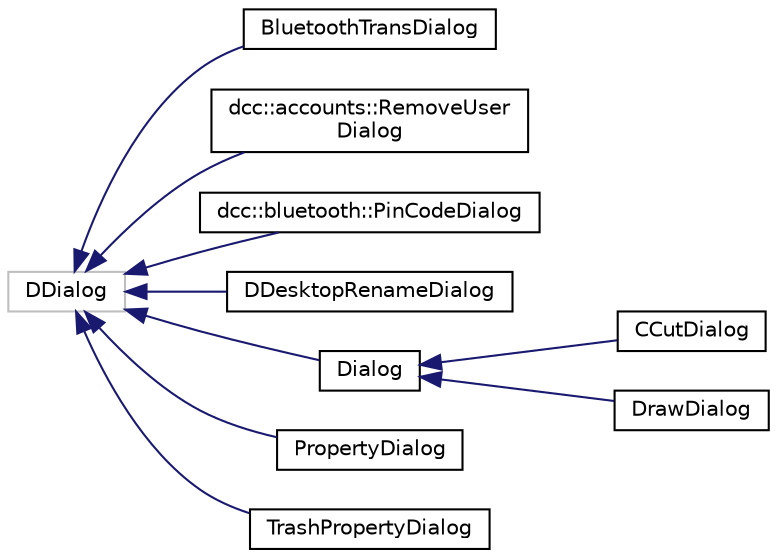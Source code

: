 digraph "类继承关系图"
{
  edge [fontname="Helvetica",fontsize="10",labelfontname="Helvetica",labelfontsize="10"];
  node [fontname="Helvetica",fontsize="10",shape=record];
  rankdir="LR";
  Node3007 [label="DDialog",height=0.2,width=0.4,color="grey75", fillcolor="white", style="filled"];
  Node3007 -> Node0 [dir="back",color="midnightblue",fontsize="10",style="solid",fontname="Helvetica"];
  Node0 [label="BluetoothTransDialog",height=0.2,width=0.4,color="black", fillcolor="white", style="filled",URL="$class_bluetooth_trans_dialog.html"];
  Node3007 -> Node3009 [dir="back",color="midnightblue",fontsize="10",style="solid",fontname="Helvetica"];
  Node3009 [label="dcc::accounts::RemoveUser\lDialog",height=0.2,width=0.4,color="black", fillcolor="white", style="filled",URL="$classdcc_1_1accounts_1_1_remove_user_dialog.html"];
  Node3007 -> Node3010 [dir="back",color="midnightblue",fontsize="10",style="solid",fontname="Helvetica"];
  Node3010 [label="dcc::bluetooth::PinCodeDialog",height=0.2,width=0.4,color="black", fillcolor="white", style="filled",URL="$classdcc_1_1bluetooth_1_1_pin_code_dialog.html"];
  Node3007 -> Node3011 [dir="back",color="midnightblue",fontsize="10",style="solid",fontname="Helvetica"];
  Node3011 [label="DDesktopRenameDialog",height=0.2,width=0.4,color="black", fillcolor="white", style="filled",URL="$class_d_desktop_rename_dialog.html"];
  Node3007 -> Node3012 [dir="back",color="midnightblue",fontsize="10",style="solid",fontname="Helvetica"];
  Node3012 [label="Dialog",height=0.2,width=0.4,color="black", fillcolor="white", style="filled",URL="$class_dialog.html"];
  Node3012 -> Node3013 [dir="back",color="midnightblue",fontsize="10",style="solid",fontname="Helvetica"];
  Node3013 [label="CCutDialog",height=0.2,width=0.4,color="black", fillcolor="white", style="filled",URL="$class_c_cut_dialog.html"];
  Node3012 -> Node3014 [dir="back",color="midnightblue",fontsize="10",style="solid",fontname="Helvetica"];
  Node3014 [label="DrawDialog",height=0.2,width=0.4,color="black", fillcolor="white", style="filled",URL="$class_draw_dialog.html"];
  Node3007 -> Node3015 [dir="back",color="midnightblue",fontsize="10",style="solid",fontname="Helvetica"];
  Node3015 [label="PropertyDialog",height=0.2,width=0.4,color="black", fillcolor="white", style="filled",URL="$class_property_dialog.html"];
  Node3007 -> Node3016 [dir="back",color="midnightblue",fontsize="10",style="solid",fontname="Helvetica"];
  Node3016 [label="TrashPropertyDialog",height=0.2,width=0.4,color="black", fillcolor="white", style="filled",URL="$class_trash_property_dialog.html"];
}
